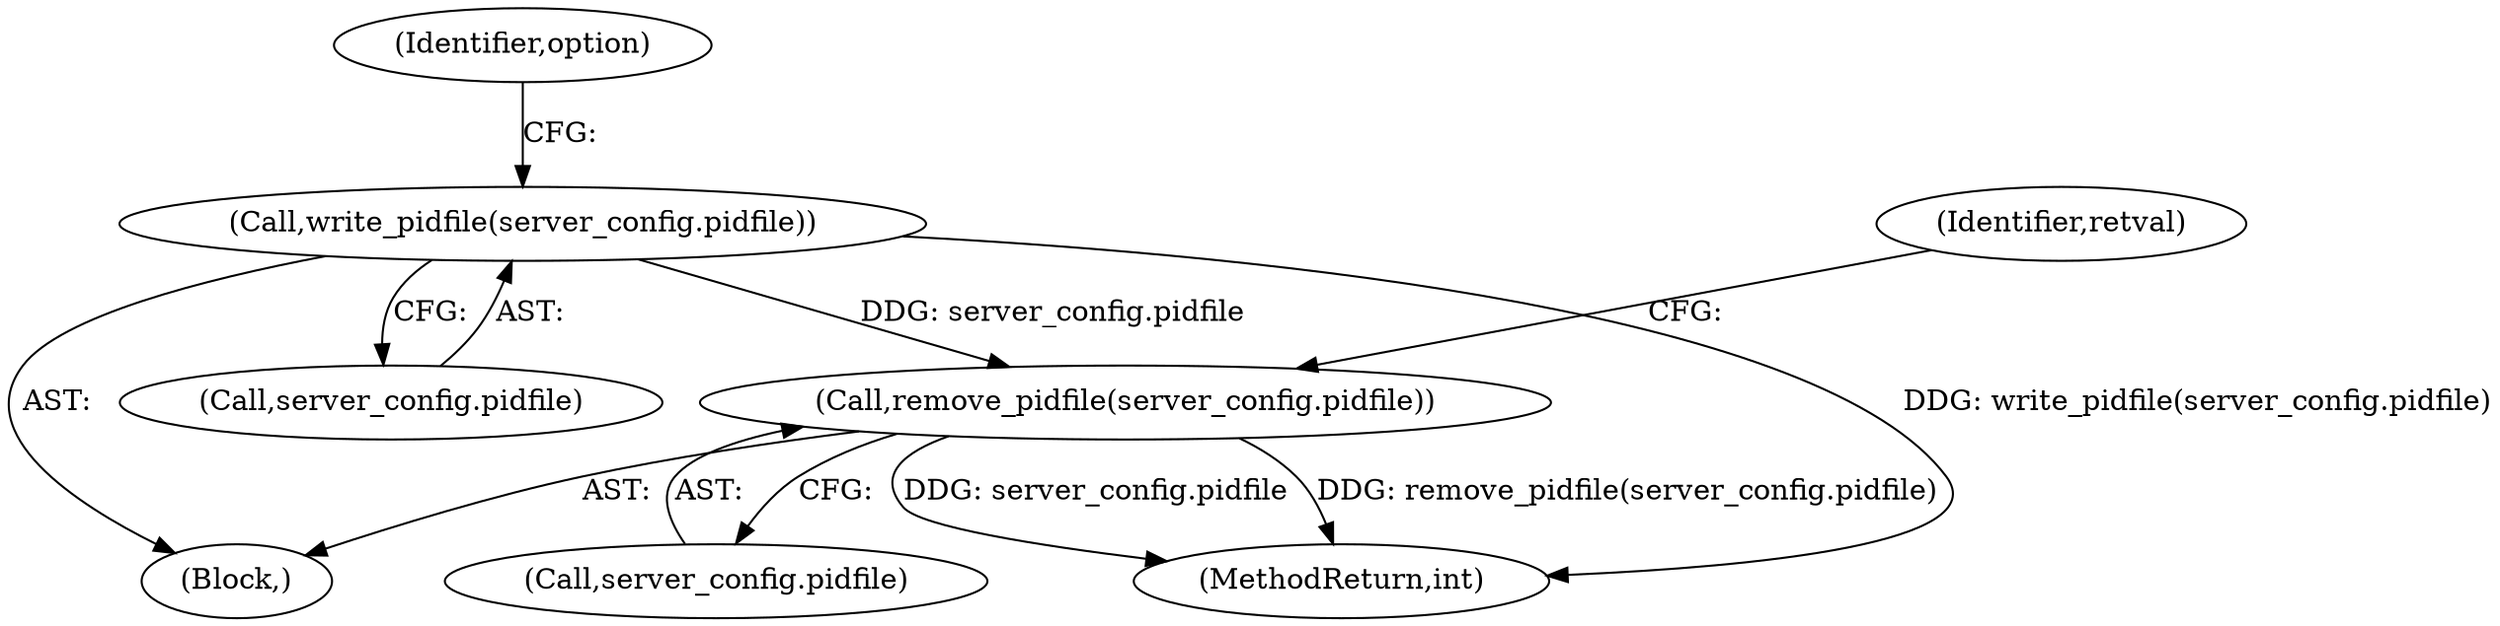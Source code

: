 digraph "0_busybox_6d3b4bb24da9a07c263f3c1acf8df85382ff562c_1@API" {
"1000268" [label="(Call,write_pidfile(server_config.pidfile))"];
"1000789" [label="(Call,remove_pidfile(server_config.pidfile))"];
"1000269" [label="(Call,server_config.pidfile)"];
"1000795" [label="(MethodReturn,int)"];
"1000789" [label="(Call,remove_pidfile(server_config.pidfile))"];
"1000142" [label="(Block,)"];
"1000273" [label="(Identifier,option)"];
"1000268" [label="(Call,write_pidfile(server_config.pidfile))"];
"1000790" [label="(Call,server_config.pidfile)"];
"1000794" [label="(Identifier,retval)"];
"1000268" -> "1000142"  [label="AST: "];
"1000268" -> "1000269"  [label="CFG: "];
"1000269" -> "1000268"  [label="AST: "];
"1000273" -> "1000268"  [label="CFG: "];
"1000268" -> "1000795"  [label="DDG: write_pidfile(server_config.pidfile)"];
"1000268" -> "1000789"  [label="DDG: server_config.pidfile"];
"1000789" -> "1000142"  [label="AST: "];
"1000789" -> "1000790"  [label="CFG: "];
"1000790" -> "1000789"  [label="AST: "];
"1000794" -> "1000789"  [label="CFG: "];
"1000789" -> "1000795"  [label="DDG: remove_pidfile(server_config.pidfile)"];
"1000789" -> "1000795"  [label="DDG: server_config.pidfile"];
}
